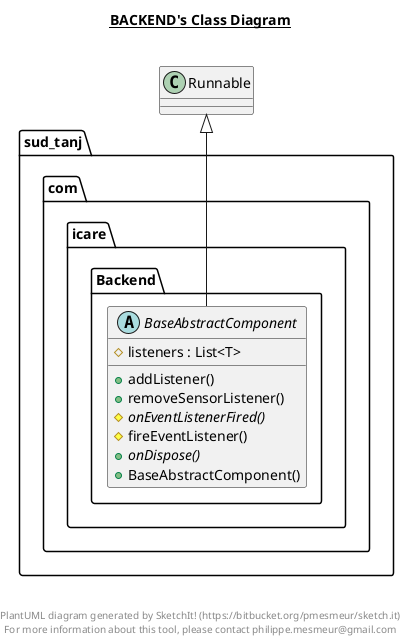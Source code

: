 @startuml

title __BACKEND's Class Diagram__\n

  package sud_tanj.com.icare {
    package sud_tanj.com.icare.Backend {
      abstract class BaseAbstractComponent {
          # listeners : List<T>
          + addListener()
          + removeSensorListener()
          {abstract} # onEventListenerFired()
          # fireEventListener()
          {abstract} + onDispose()
          + BaseAbstractComponent()
      }
    }
  }
  

  BaseAbstractComponent -up-|> Runnable


right footer


PlantUML diagram generated by SketchIt! (https://bitbucket.org/pmesmeur/sketch.it)
For more information about this tool, please contact philippe.mesmeur@gmail.com
endfooter

@enduml
